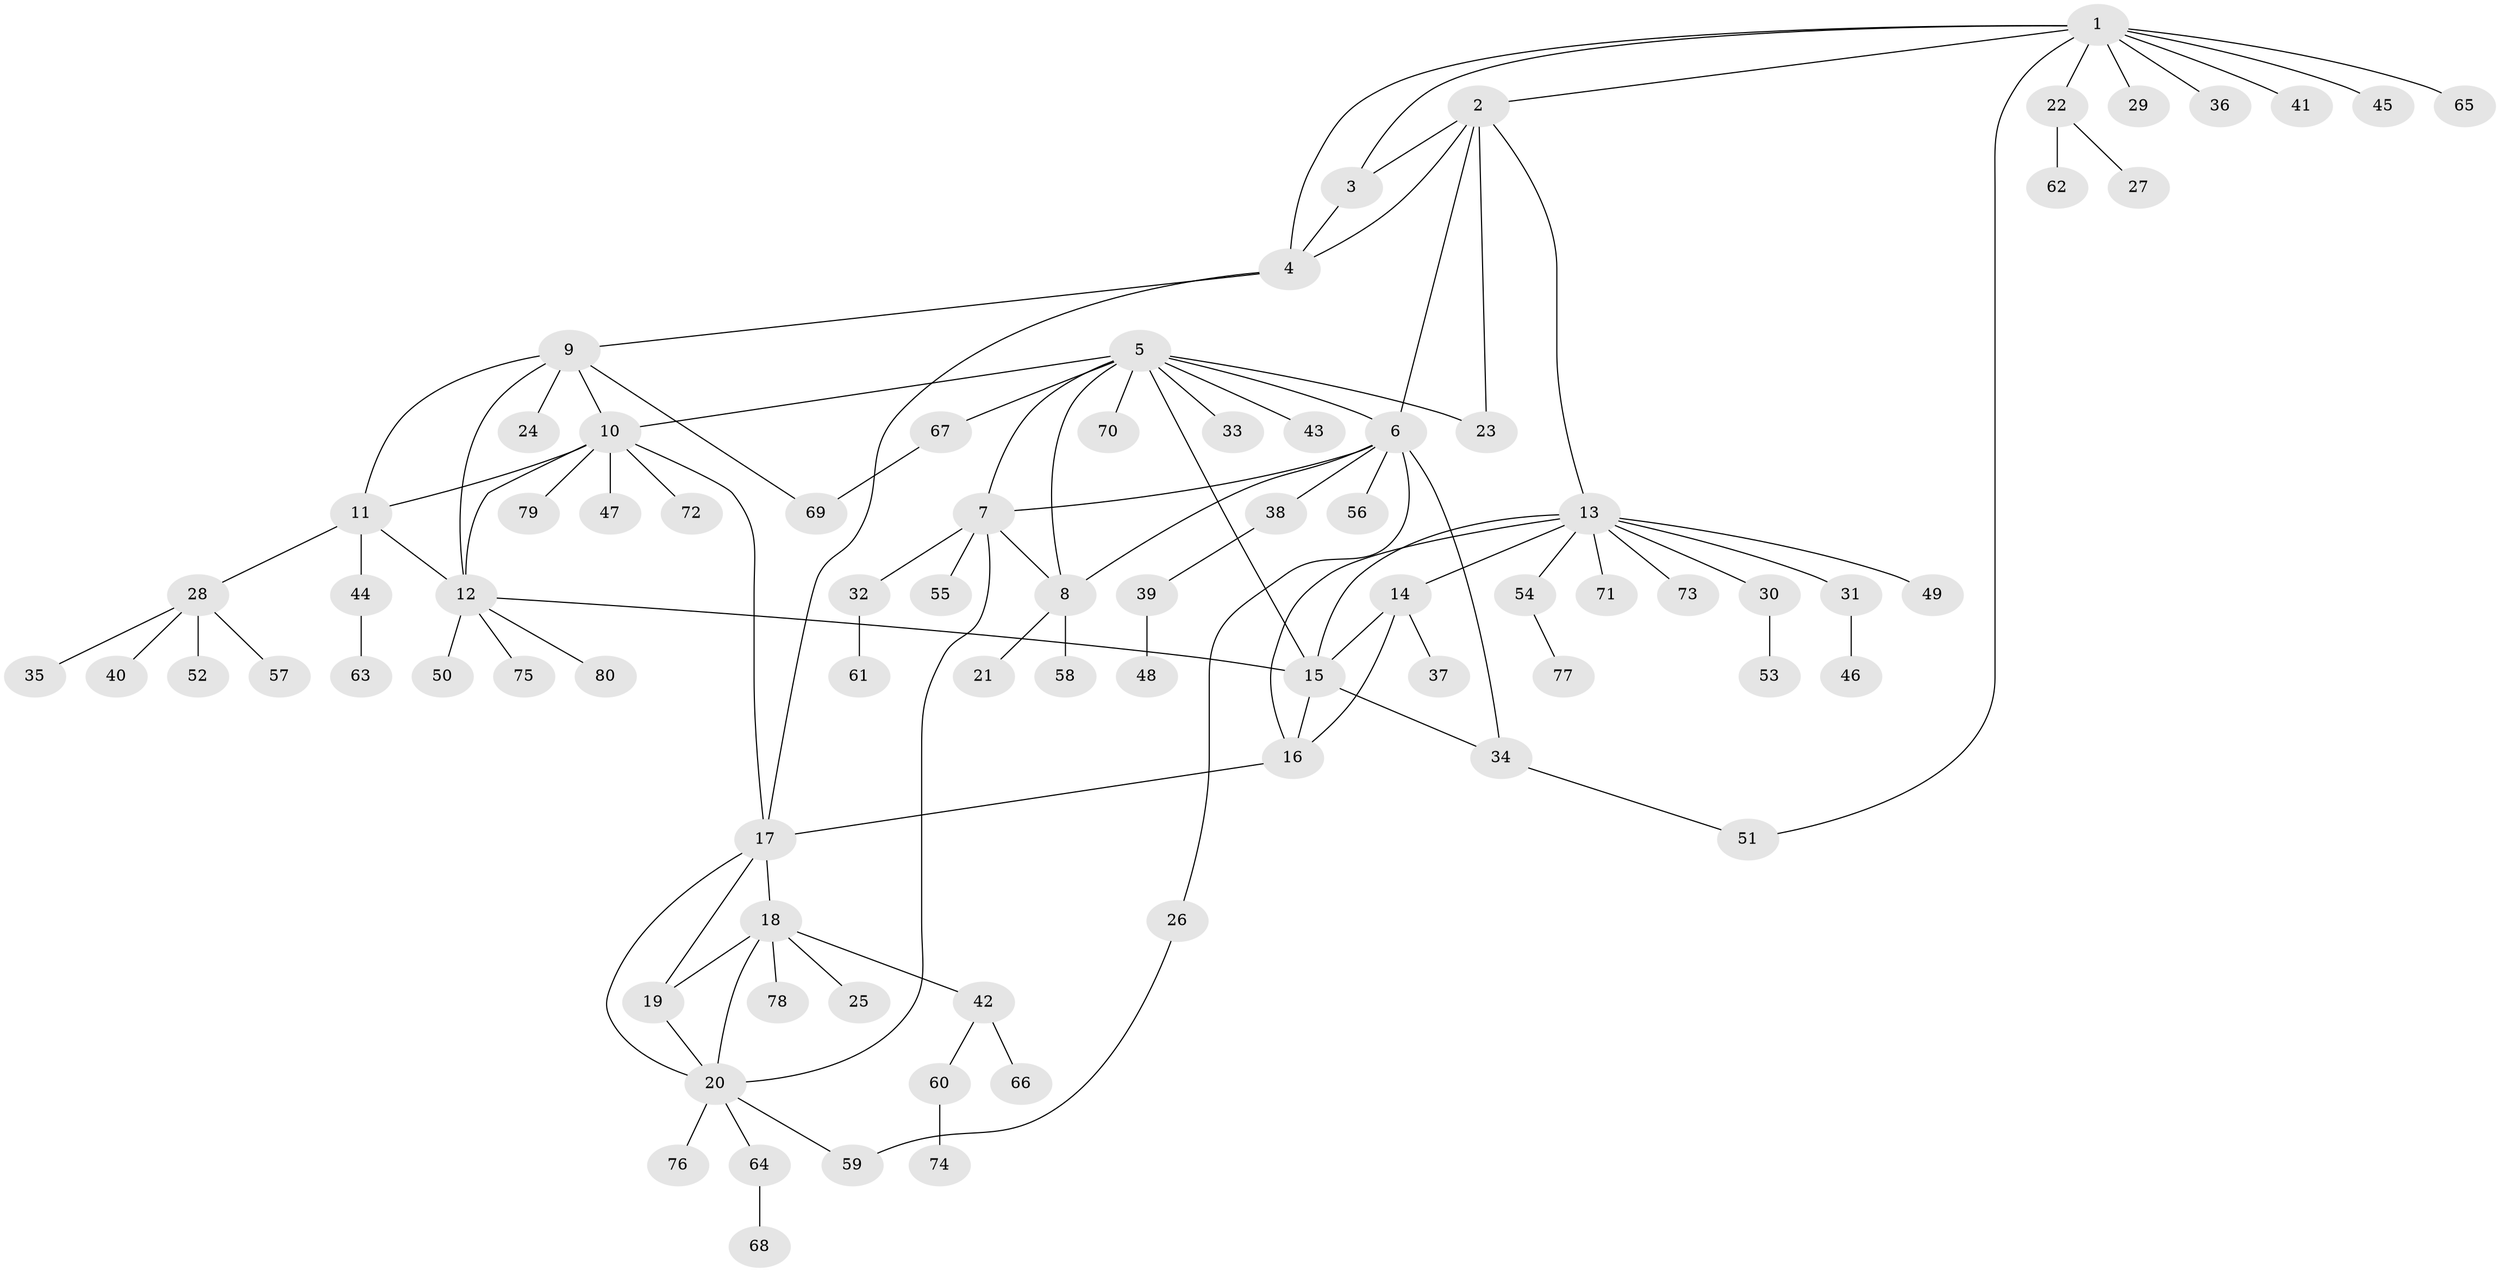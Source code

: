 // Generated by graph-tools (version 1.1) at 2025/26/03/09/25 03:26:40]
// undirected, 80 vertices, 105 edges
graph export_dot {
graph [start="1"]
  node [color=gray90,style=filled];
  1;
  2;
  3;
  4;
  5;
  6;
  7;
  8;
  9;
  10;
  11;
  12;
  13;
  14;
  15;
  16;
  17;
  18;
  19;
  20;
  21;
  22;
  23;
  24;
  25;
  26;
  27;
  28;
  29;
  30;
  31;
  32;
  33;
  34;
  35;
  36;
  37;
  38;
  39;
  40;
  41;
  42;
  43;
  44;
  45;
  46;
  47;
  48;
  49;
  50;
  51;
  52;
  53;
  54;
  55;
  56;
  57;
  58;
  59;
  60;
  61;
  62;
  63;
  64;
  65;
  66;
  67;
  68;
  69;
  70;
  71;
  72;
  73;
  74;
  75;
  76;
  77;
  78;
  79;
  80;
  1 -- 2;
  1 -- 3;
  1 -- 4;
  1 -- 22;
  1 -- 29;
  1 -- 36;
  1 -- 41;
  1 -- 45;
  1 -- 51;
  1 -- 65;
  2 -- 3;
  2 -- 4;
  2 -- 6;
  2 -- 13;
  2 -- 23;
  3 -- 4;
  4 -- 9;
  4 -- 17;
  5 -- 6;
  5 -- 7;
  5 -- 8;
  5 -- 10;
  5 -- 15;
  5 -- 23;
  5 -- 33;
  5 -- 43;
  5 -- 67;
  5 -- 70;
  6 -- 7;
  6 -- 8;
  6 -- 26;
  6 -- 34;
  6 -- 38;
  6 -- 56;
  7 -- 8;
  7 -- 20;
  7 -- 32;
  7 -- 55;
  8 -- 21;
  8 -- 58;
  9 -- 10;
  9 -- 11;
  9 -- 12;
  9 -- 24;
  9 -- 69;
  10 -- 11;
  10 -- 12;
  10 -- 17;
  10 -- 47;
  10 -- 72;
  10 -- 79;
  11 -- 12;
  11 -- 28;
  11 -- 44;
  12 -- 15;
  12 -- 50;
  12 -- 75;
  12 -- 80;
  13 -- 14;
  13 -- 15;
  13 -- 16;
  13 -- 30;
  13 -- 31;
  13 -- 49;
  13 -- 54;
  13 -- 71;
  13 -- 73;
  14 -- 15;
  14 -- 16;
  14 -- 37;
  15 -- 16;
  15 -- 34;
  16 -- 17;
  17 -- 18;
  17 -- 19;
  17 -- 20;
  18 -- 19;
  18 -- 20;
  18 -- 25;
  18 -- 42;
  18 -- 78;
  19 -- 20;
  20 -- 59;
  20 -- 64;
  20 -- 76;
  22 -- 27;
  22 -- 62;
  26 -- 59;
  28 -- 35;
  28 -- 40;
  28 -- 52;
  28 -- 57;
  30 -- 53;
  31 -- 46;
  32 -- 61;
  34 -- 51;
  38 -- 39;
  39 -- 48;
  42 -- 60;
  42 -- 66;
  44 -- 63;
  54 -- 77;
  60 -- 74;
  64 -- 68;
  67 -- 69;
}
